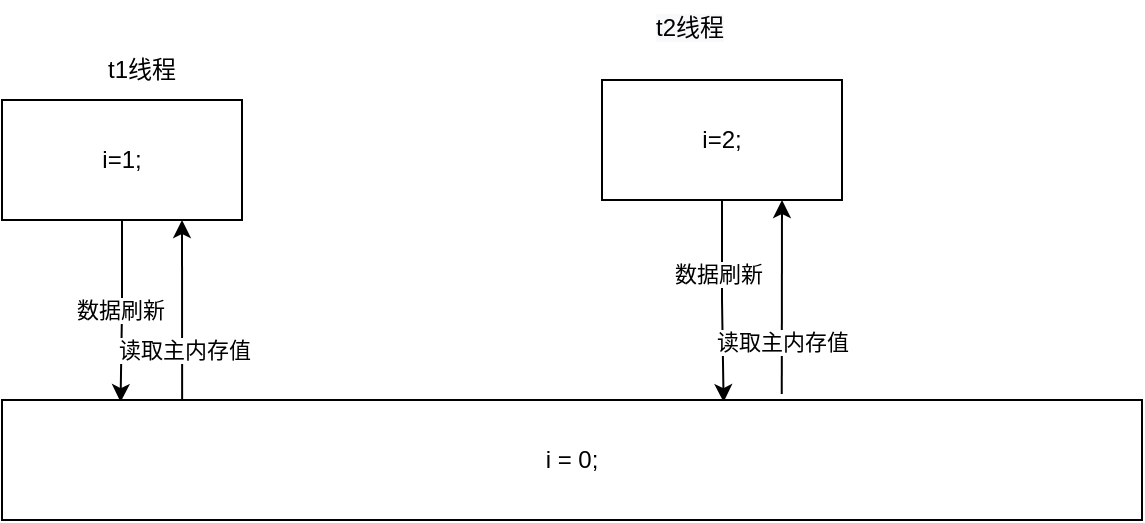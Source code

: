 <mxfile version="20.6.0" type="github">
  <diagram id="ScLOEaVVhtwlO5P5pwpV" name="第 1 页">
    <mxGraphModel dx="996" dy="562" grid="1" gridSize="10" guides="1" tooltips="1" connect="1" arrows="1" fold="1" page="1" pageScale="1" pageWidth="827" pageHeight="1169" math="0" shadow="0">
      <root>
        <mxCell id="0" />
        <mxCell id="1" parent="0" />
        <mxCell id="4OeSZwVJ-DLJTT9ifUoT-6" value="数据刷新" style="edgeStyle=orthogonalEdgeStyle;rounded=0;orthogonalLoop=1;jettySize=auto;html=1;entryX=0.104;entryY=0.017;entryDx=0;entryDy=0;entryPerimeter=0;" edge="1" parent="1" source="4OeSZwVJ-DLJTT9ifUoT-1" target="4OeSZwVJ-DLJTT9ifUoT-3">
          <mxGeometry relative="1" as="geometry" />
        </mxCell>
        <mxCell id="4OeSZwVJ-DLJTT9ifUoT-1" value="i=1;" style="rounded=0;whiteSpace=wrap;html=1;" vertex="1" parent="1">
          <mxGeometry x="140" y="460" width="120" height="60" as="geometry" />
        </mxCell>
        <mxCell id="4OeSZwVJ-DLJTT9ifUoT-8" style="edgeStyle=orthogonalEdgeStyle;rounded=0;orthogonalLoop=1;jettySize=auto;html=1;entryX=0.633;entryY=0.017;entryDx=0;entryDy=0;entryPerimeter=0;" edge="1" parent="1" source="4OeSZwVJ-DLJTT9ifUoT-2" target="4OeSZwVJ-DLJTT9ifUoT-3">
          <mxGeometry relative="1" as="geometry" />
        </mxCell>
        <mxCell id="4OeSZwVJ-DLJTT9ifUoT-14" value="数据刷新" style="edgeLabel;html=1;align=center;verticalAlign=middle;resizable=0;points=[];" vertex="1" connectable="0" parent="4OeSZwVJ-DLJTT9ifUoT-8">
          <mxGeometry x="-0.285" y="-2" relative="1" as="geometry">
            <mxPoint as="offset" />
          </mxGeometry>
        </mxCell>
        <mxCell id="4OeSZwVJ-DLJTT9ifUoT-2" value="i=2;" style="rounded=0;whiteSpace=wrap;html=1;" vertex="1" parent="1">
          <mxGeometry x="440" y="450" width="120" height="60" as="geometry" />
        </mxCell>
        <mxCell id="4OeSZwVJ-DLJTT9ifUoT-3" value="i = 0;" style="rounded=0;whiteSpace=wrap;html=1;" vertex="1" parent="1">
          <mxGeometry x="140" y="610" width="570" height="60" as="geometry" />
        </mxCell>
        <mxCell id="4OeSZwVJ-DLJTT9ifUoT-4" value="t1线程" style="text;html=1;strokeColor=none;fillColor=none;align=center;verticalAlign=middle;whiteSpace=wrap;rounded=0;" vertex="1" parent="1">
          <mxGeometry x="180" y="430" width="60" height="30" as="geometry" />
        </mxCell>
        <mxCell id="4OeSZwVJ-DLJTT9ifUoT-5" value="&lt;span style=&quot;color: rgb(0, 0, 0); font-family: Helvetica; font-size: 12px; font-style: normal; font-variant-ligatures: normal; font-variant-caps: normal; font-weight: 400; letter-spacing: normal; orphans: 2; text-align: center; text-indent: 0px; text-transform: none; widows: 2; word-spacing: 0px; -webkit-text-stroke-width: 0px; background-color: rgb(248, 249, 250); text-decoration-thickness: initial; text-decoration-style: initial; text-decoration-color: initial; float: none; display: inline !important;&quot;&gt;t2线程&lt;/span&gt;" style="text;whiteSpace=wrap;html=1;" vertex="1" parent="1">
          <mxGeometry x="465" y="410" width="70" height="40" as="geometry" />
        </mxCell>
        <mxCell id="4OeSZwVJ-DLJTT9ifUoT-9" value="" style="endArrow=classic;html=1;rounded=0;entryX=0.75;entryY=1;entryDx=0;entryDy=0;exitX=0.158;exitY=0;exitDx=0;exitDy=0;exitPerimeter=0;" edge="1" parent="1" source="4OeSZwVJ-DLJTT9ifUoT-3" target="4OeSZwVJ-DLJTT9ifUoT-1">
          <mxGeometry width="50" height="50" relative="1" as="geometry">
            <mxPoint x="220" y="640" as="sourcePoint" />
            <mxPoint x="270" y="590" as="targetPoint" />
          </mxGeometry>
        </mxCell>
        <mxCell id="4OeSZwVJ-DLJTT9ifUoT-13" value="读取主内存值" style="edgeLabel;html=1;align=center;verticalAlign=middle;resizable=0;points=[];" vertex="1" connectable="0" parent="4OeSZwVJ-DLJTT9ifUoT-9">
          <mxGeometry x="-0.312" y="-1" relative="1" as="geometry">
            <mxPoint y="6" as="offset" />
          </mxGeometry>
        </mxCell>
        <mxCell id="4OeSZwVJ-DLJTT9ifUoT-11" value="" style="endArrow=classic;html=1;rounded=0;entryX=0.75;entryY=1;entryDx=0;entryDy=0;exitX=0.684;exitY=-0.05;exitDx=0;exitDy=0;exitPerimeter=0;" edge="1" parent="1" source="4OeSZwVJ-DLJTT9ifUoT-3" target="4OeSZwVJ-DLJTT9ifUoT-2">
          <mxGeometry width="50" height="50" relative="1" as="geometry">
            <mxPoint x="550" y="590" as="sourcePoint" />
            <mxPoint x="600" y="540" as="targetPoint" />
          </mxGeometry>
        </mxCell>
        <mxCell id="4OeSZwVJ-DLJTT9ifUoT-15" value="读取主内存值" style="edgeLabel;html=1;align=center;verticalAlign=middle;resizable=0;points=[];" vertex="1" connectable="0" parent="4OeSZwVJ-DLJTT9ifUoT-11">
          <mxGeometry x="-0.467" relative="1" as="geometry">
            <mxPoint as="offset" />
          </mxGeometry>
        </mxCell>
      </root>
    </mxGraphModel>
  </diagram>
</mxfile>
